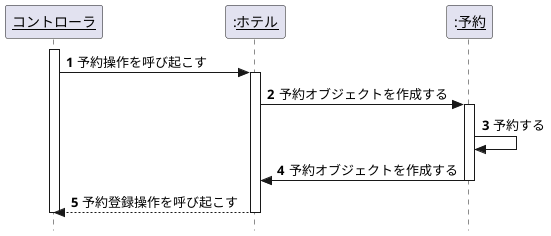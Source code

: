 @startuml データ更新コントローラとホテルと予約
hide footbox
    'メッセージに自動で番号を降る
autonumber
    ' 厳密なUMLに準拠する
skinparam style strictuml
participant "<u>コントローラ</u>" as custmer
participant ":<u>ホテル</u>" as clerk
participant ":<u>予約</u>" as cook
activate custmer
    custmer -> clerk: 予約操作を呼び起こす
    activate clerk
        clerk -> cook: 予約オブジェクトを作成する
        activate cook
            cook -> cook: 予約する
            clerk <- cook: 予約オブジェクトを作成する
        deactivate cook
        custmer <-- clerk: 予約登録操作を呼び起こす
    deactivate clerk
deactivate custmer

@enduml